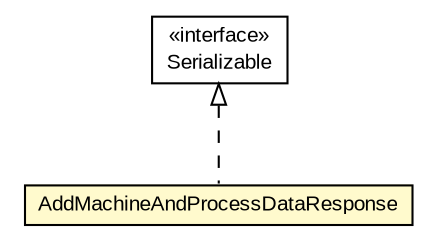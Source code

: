 #!/usr/local/bin/dot
#
# Class diagram 
# Generated by UMLGraph version R5_6-24-gf6e263 (http://www.umlgraph.org/)
#

digraph G {
	edge [fontname="arial",fontsize=10,labelfontname="arial",labelfontsize=10];
	node [fontname="arial",fontsize=10,shape=plaintext];
	nodesep=0.25;
	ranksep=0.5;
	// org.miloss.fgsms.services.interfaces.datacollector.AddMachineAndProcessDataResponse
	c103605 [label=<<table title="org.miloss.fgsms.services.interfaces.datacollector.AddMachineAndProcessDataResponse" border="0" cellborder="1" cellspacing="0" cellpadding="2" port="p" bgcolor="lemonChiffon" href="./AddMachineAndProcessDataResponse.html">
		<tr><td><table border="0" cellspacing="0" cellpadding="1">
<tr><td align="center" balign="center"> AddMachineAndProcessDataResponse </td></tr>
		</table></td></tr>
		</table>>, URL="./AddMachineAndProcessDataResponse.html", fontname="arial", fontcolor="black", fontsize=10.0];
	//org.miloss.fgsms.services.interfaces.datacollector.AddMachineAndProcessDataResponse implements java.io.Serializable
	c104371:p -> c103605:p [dir=back,arrowtail=empty,style=dashed];
	// java.io.Serializable
	c104371 [label=<<table title="java.io.Serializable" border="0" cellborder="1" cellspacing="0" cellpadding="2" port="p" href="http://java.sun.com/j2se/1.4.2/docs/api/java/io/Serializable.html">
		<tr><td><table border="0" cellspacing="0" cellpadding="1">
<tr><td align="center" balign="center"> &#171;interface&#187; </td></tr>
<tr><td align="center" balign="center"> Serializable </td></tr>
		</table></td></tr>
		</table>>, URL="http://java.sun.com/j2se/1.4.2/docs/api/java/io/Serializable.html", fontname="arial", fontcolor="black", fontsize=10.0];
}

